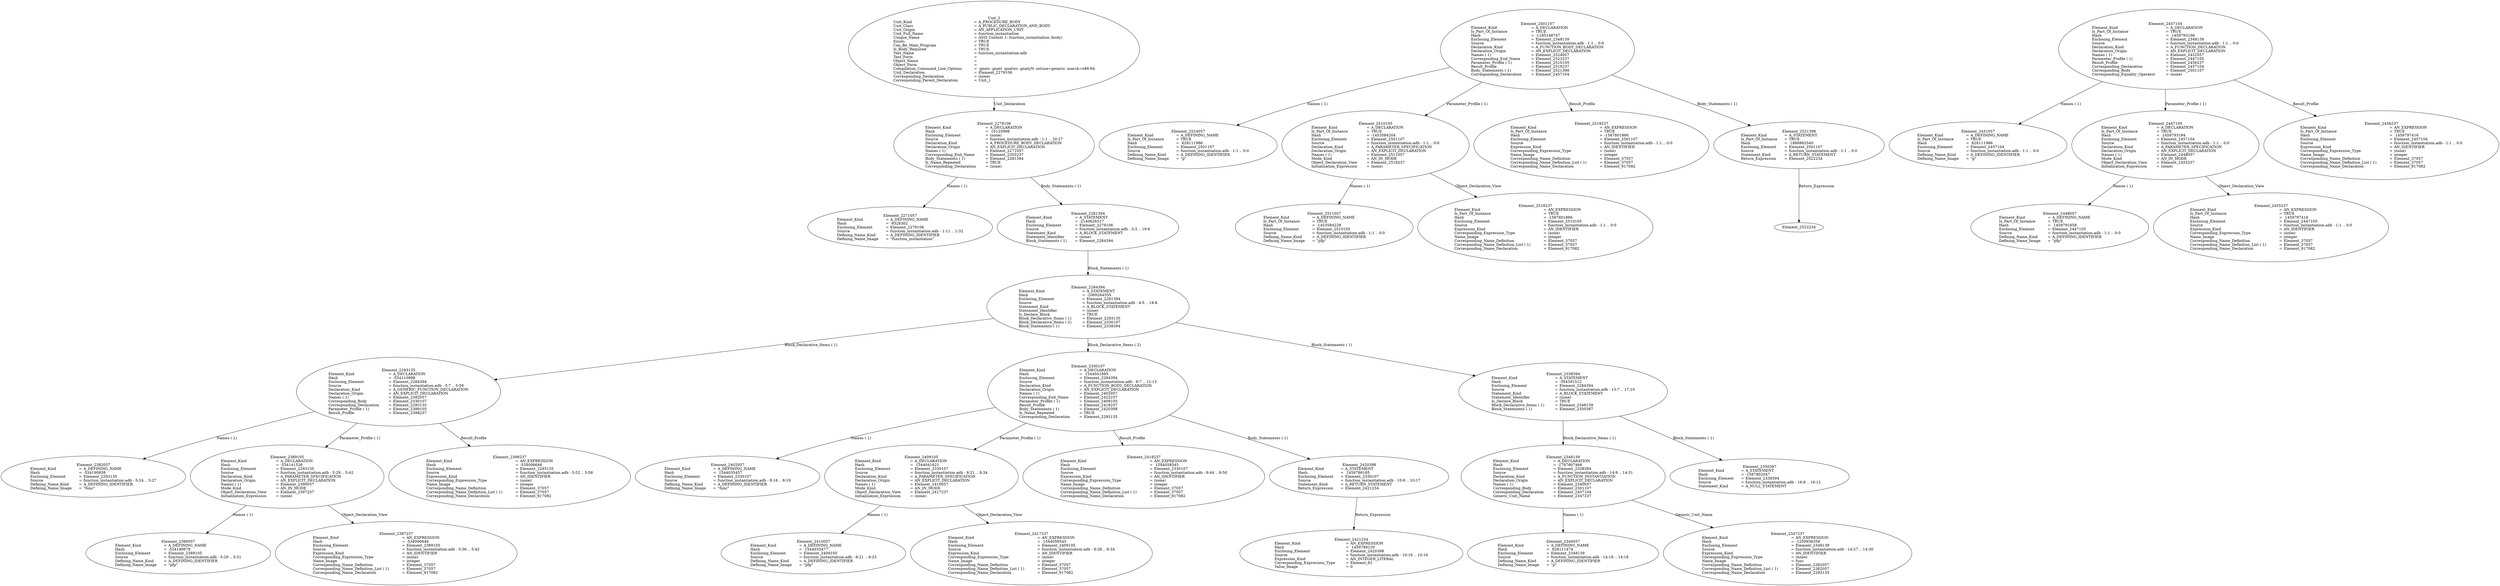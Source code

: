 digraph "function_instantiation.adt" {
  Unit_2 -> Element_2279106
      [ label=Unit_Declaration ];
  Unit_2
      [ label=<<TABLE BORDER="0" CELLBORDER="0" CELLSPACING="0" CELLPADDING="0"> 
          <TR><TD COLSPAN="3">Unit_2</TD></TR>
          <TR><TD ALIGN="LEFT">Unit_Kind   </TD><TD> = </TD><TD ALIGN="LEFT">A_PROCEDURE_BODY</TD></TR>
          <TR><TD ALIGN="LEFT">Unit_Class   </TD><TD> = </TD><TD ALIGN="LEFT">A_PUBLIC_DECLARATION_AND_BODY</TD></TR>
          <TR><TD ALIGN="LEFT">Unit_Origin   </TD><TD> = </TD><TD ALIGN="LEFT">AN_APPLICATION_UNIT</TD></TR>
          <TR><TD ALIGN="LEFT">Unit_Full_Name    </TD><TD> = </TD><TD ALIGN="LEFT">function_instantiation</TD></TR>
          <TR><TD ALIGN="LEFT">Unique_Name   </TD><TD> = </TD><TD ALIGN="LEFT">ASIS Context 1: function_instantiation (body)</TD></TR>
          <TR><TD ALIGN="LEFT">Exists  </TD><TD> = </TD><TD ALIGN="LEFT">TRUE</TD></TR>
          <TR><TD ALIGN="LEFT">Can_Be_Main_Program     </TD><TD> = </TD><TD ALIGN="LEFT">TRUE</TD></TR>
          <TR><TD ALIGN="LEFT">Is_Body_Required     </TD><TD> = </TD><TD ALIGN="LEFT">TRUE</TD></TR>
          <TR><TD ALIGN="LEFT">Text_Name   </TD><TD> = </TD><TD ALIGN="LEFT">function_instantiation.adb</TD></TR>
          <TR><TD ALIGN="LEFT">Text_Form   </TD><TD> = </TD><TD ALIGN="LEFT"></TD></TR>
          <TR><TD ALIGN="LEFT">Object_Name   </TD><TD> = </TD><TD ALIGN="LEFT"></TD></TR>
          <TR><TD ALIGN="LEFT">Object_Form   </TD><TD> = </TD><TD ALIGN="LEFT"></TD></TR>
          <TR><TD ALIGN="LEFT">Compilation_Command_Line_Options         </TD><TD> = </TD><TD ALIGN="LEFT">-gnatc -gnatt -gnatws -gnatyN -mtune=generic -march=x86-64</TD></TR>
          <TR><TD ALIGN="LEFT">Unit_Declaration     </TD><TD> = </TD><TD ALIGN="LEFT">Element_2279106</TD></TR>
          <TR><TD ALIGN="LEFT">Corresponding_Declaration       </TD><TD> = </TD><TD ALIGN="LEFT">(none)</TD></TR>
          <TR><TD ALIGN="LEFT">Corresponding_Parent_Declaration         </TD><TD> = </TD><TD ALIGN="LEFT">Unit_1</TD></TR>
          </TABLE>> ];
  Element_2279106 -> Element_2271057
      [ label="Names ( 1)" ];
  Element_2279106 -> Element_2281394
      [ label="Body_Statements ( 1)" ];
  Element_2279106
      [ label=<<TABLE BORDER="0" CELLBORDER="0" CELLSPACING="0" CELLPADDING="0"> 
          <TR><TD COLSPAN="3">Element_2279106</TD></TR>
          <TR><TD ALIGN="LEFT">Element_Kind    </TD><TD> = </TD><TD ALIGN="LEFT">A_DECLARATION</TD></TR>
          <TR><TD ALIGN="LEFT">Hash  </TD><TD> = </TD><TD ALIGN="LEFT"> 10125998</TD></TR>
          <TR><TD ALIGN="LEFT">Enclosing_Element     </TD><TD> = </TD><TD ALIGN="LEFT">(none)</TD></TR>
          <TR><TD ALIGN="LEFT">Source  </TD><TD> = </TD><TD ALIGN="LEFT">function_instantiation.adb - 1:1 .. 20:27</TD></TR>
          <TR><TD ALIGN="LEFT">Declaration_Kind     </TD><TD> = </TD><TD ALIGN="LEFT">A_PROCEDURE_BODY_DECLARATION</TD></TR>
          <TR><TD ALIGN="LEFT">Declaration_Origin     </TD><TD> = </TD><TD ALIGN="LEFT">AN_EXPLICIT_DECLARATION</TD></TR>
          <TR><TD ALIGN="LEFT">Names ( 1)   </TD><TD> = </TD><TD ALIGN="LEFT">Element_2271057</TD></TR>
          <TR><TD ALIGN="LEFT">Corresponding_End_Name      </TD><TD> = </TD><TD ALIGN="LEFT">Element_2355237</TD></TR>
          <TR><TD ALIGN="LEFT">Body_Statements ( 1)      </TD><TD> = </TD><TD ALIGN="LEFT">Element_2281394</TD></TR>
          <TR><TD ALIGN="LEFT">Is_Name_Repeated     </TD><TD> = </TD><TD ALIGN="LEFT">TRUE</TD></TR>
          <TR><TD ALIGN="LEFT">Corresponding_Declaration       </TD><TD> = </TD><TD ALIGN="LEFT">(none)</TD></TR>
          </TABLE>> ];
  Element_2271057
      [ label=<<TABLE BORDER="0" CELLBORDER="0" CELLSPACING="0" CELLPADDING="0"> 
          <TR><TD COLSPAN="3">Element_2271057</TD></TR>
          <TR><TD ALIGN="LEFT">Element_Kind    </TD><TD> = </TD><TD ALIGN="LEFT">A_DEFINING_NAME</TD></TR>
          <TR><TD ALIGN="LEFT">Hash  </TD><TD> = </TD><TD ALIGN="LEFT"> 9328302</TD></TR>
          <TR><TD ALIGN="LEFT">Enclosing_Element     </TD><TD> = </TD><TD ALIGN="LEFT">Element_2279106</TD></TR>
          <TR><TD ALIGN="LEFT">Source  </TD><TD> = </TD><TD ALIGN="LEFT">function_instantiation.adb - 1:11 .. 1:32</TD></TR>
          <TR><TD ALIGN="LEFT">Defining_Name_Kind     </TD><TD> = </TD><TD ALIGN="LEFT">A_DEFINING_IDENTIFIER</TD></TR>
          <TR><TD ALIGN="LEFT">Defining_Name_Image     </TD><TD> = </TD><TD ALIGN="LEFT">"function_instantiation"</TD></TR>
          </TABLE>> ];
  Element_2281394 -> Element_2284394
      [ label="Block_Statements ( 1)" ];
  Element_2281394
      [ label=<<TABLE BORDER="0" CELLBORDER="0" CELLSPACING="0" CELLPADDING="0"> 
          <TR><TD COLSPAN="3">Element_2281394</TD></TR>
          <TR><TD ALIGN="LEFT">Element_Kind    </TD><TD> = </TD><TD ALIGN="LEFT">A_STATEMENT</TD></TR>
          <TR><TD ALIGN="LEFT">Hash  </TD><TD> = </TD><TD ALIGN="LEFT">-2140626517</TD></TR>
          <TR><TD ALIGN="LEFT">Enclosing_Element     </TD><TD> = </TD><TD ALIGN="LEFT">Element_2279106</TD></TR>
          <TR><TD ALIGN="LEFT">Source  </TD><TD> = </TD><TD ALIGN="LEFT">function_instantiation.adb - 3:3 .. 19:6</TD></TR>
          <TR><TD ALIGN="LEFT">Statement_Kind    </TD><TD> = </TD><TD ALIGN="LEFT">A_BLOCK_STATEMENT</TD></TR>
          <TR><TD ALIGN="LEFT">Statement_Identifier      </TD><TD> = </TD><TD ALIGN="LEFT">(none)</TD></TR>
          <TR><TD ALIGN="LEFT">Block_Statements ( 1)      </TD><TD> = </TD><TD ALIGN="LEFT">Element_2284394</TD></TR>
          </TABLE>> ];
  Element_2284394 -> Element_2293135
      [ label="Block_Declarative_Items ( 1)" ];
  Element_2284394 -> Element_2330107
      [ label="Block_Declarative_Items ( 2)" ];
  Element_2284394 -> Element_2338394
      [ label="Block_Statements ( 1)" ];
  Element_2284394
      [ label=<<TABLE BORDER="0" CELLBORDER="0" CELLSPACING="0" CELLPADDING="0"> 
          <TR><TD COLSPAN="3">Element_2284394</TD></TR>
          <TR><TD ALIGN="LEFT">Element_Kind    </TD><TD> = </TD><TD ALIGN="LEFT">A_STATEMENT</TD></TR>
          <TR><TD ALIGN="LEFT">Hash  </TD><TD> = </TD><TD ALIGN="LEFT">-1069264555</TD></TR>
          <TR><TD ALIGN="LEFT">Enclosing_Element     </TD><TD> = </TD><TD ALIGN="LEFT">Element_2281394</TD></TR>
          <TR><TD ALIGN="LEFT">Source  </TD><TD> = </TD><TD ALIGN="LEFT">function_instantiation.adb - 4:5 .. 18:8</TD></TR>
          <TR><TD ALIGN="LEFT">Statement_Kind    </TD><TD> = </TD><TD ALIGN="LEFT">A_BLOCK_STATEMENT</TD></TR>
          <TR><TD ALIGN="LEFT">Statement_Identifier      </TD><TD> = </TD><TD ALIGN="LEFT">(none)</TD></TR>
          <TR><TD ALIGN="LEFT">Is_Declare_Block     </TD><TD> = </TD><TD ALIGN="LEFT">TRUE</TD></TR>
          <TR><TD ALIGN="LEFT">Block_Declarative_Items ( 1)        </TD><TD> = </TD><TD ALIGN="LEFT">Element_2293135</TD></TR>
          <TR><TD ALIGN="LEFT">Block_Declarative_Items ( 2)        </TD><TD> = </TD><TD ALIGN="LEFT">Element_2330107</TD></TR>
          <TR><TD ALIGN="LEFT">Block_Statements ( 1)      </TD><TD> = </TD><TD ALIGN="LEFT">Element_2338394</TD></TR>
          </TABLE>> ];
  Element_2293135 -> Element_2382057
      [ label="Names ( 1)" ];
  Element_2293135 -> Element_2389105
      [ label="Parameter_Profile ( 1)" ];
  Element_2293135 -> Element_2398237
      [ label=Result_Profile ];
  Element_2293135
      [ label=<<TABLE BORDER="0" CELLBORDER="0" CELLSPACING="0" CELLPADDING="0"> 
          <TR><TD COLSPAN="3">Element_2293135</TD></TR>
          <TR><TD ALIGN="LEFT">Element_Kind    </TD><TD> = </TD><TD ALIGN="LEFT">A_DECLARATION</TD></TR>
          <TR><TD ALIGN="LEFT">Hash  </TD><TD> = </TD><TD ALIGN="LEFT">-534110998</TD></TR>
          <TR><TD ALIGN="LEFT">Enclosing_Element     </TD><TD> = </TD><TD ALIGN="LEFT">Element_2284394</TD></TR>
          <TR><TD ALIGN="LEFT">Source  </TD><TD> = </TD><TD ALIGN="LEFT">function_instantiation.adb - 5:7 .. 5:59</TD></TR>
          <TR><TD ALIGN="LEFT">Declaration_Kind     </TD><TD> = </TD><TD ALIGN="LEFT">A_GENERIC_FUNCTION_DECLARATION</TD></TR>
          <TR><TD ALIGN="LEFT">Declaration_Origin     </TD><TD> = </TD><TD ALIGN="LEFT">AN_EXPLICIT_DECLARATION</TD></TR>
          <TR><TD ALIGN="LEFT">Names ( 1)   </TD><TD> = </TD><TD ALIGN="LEFT">Element_2382057</TD></TR>
          <TR><TD ALIGN="LEFT">Corresponding_Body     </TD><TD> = </TD><TD ALIGN="LEFT">Element_2330107</TD></TR>
          <TR><TD ALIGN="LEFT">Corresponding_Declaration       </TD><TD> = </TD><TD ALIGN="LEFT">Element_2293135</TD></TR>
          <TR><TD ALIGN="LEFT">Parameter_Profile ( 1)      </TD><TD> = </TD><TD ALIGN="LEFT">Element_2389105</TD></TR>
          <TR><TD ALIGN="LEFT">Result_Profile    </TD><TD> = </TD><TD ALIGN="LEFT">Element_2398237</TD></TR>
          </TABLE>> ];
  Element_2382057
      [ label=<<TABLE BORDER="0" CELLBORDER="0" CELLSPACING="0" CELLPADDING="0"> 
          <TR><TD COLSPAN="3">Element_2382057</TD></TR>
          <TR><TD ALIGN="LEFT">Element_Kind    </TD><TD> = </TD><TD ALIGN="LEFT">A_DEFINING_NAME</TD></TR>
          <TR><TD ALIGN="LEFT">Hash  </TD><TD> = </TD><TD ALIGN="LEFT">-534190838</TD></TR>
          <TR><TD ALIGN="LEFT">Enclosing_Element     </TD><TD> = </TD><TD ALIGN="LEFT">Element_2293135</TD></TR>
          <TR><TD ALIGN="LEFT">Source  </TD><TD> = </TD><TD ALIGN="LEFT">function_instantiation.adb - 5:24 .. 5:27</TD></TR>
          <TR><TD ALIGN="LEFT">Defining_Name_Kind     </TD><TD> = </TD><TD ALIGN="LEFT">A_DEFINING_IDENTIFIER</TD></TR>
          <TR><TD ALIGN="LEFT">Defining_Name_Image     </TD><TD> = </TD><TD ALIGN="LEFT">"func"</TD></TR>
          </TABLE>> ];
  Element_2389105 -> Element_2390057
      [ label="Names ( 1)" ];
  Element_2389105 -> Element_2397237
      [ label=Object_Declaration_View ];
  Element_2389105
      [ label=<<TABLE BORDER="0" CELLBORDER="0" CELLSPACING="0" CELLPADDING="0"> 
          <TR><TD COLSPAN="3">Element_2389105</TD></TR>
          <TR><TD ALIGN="LEFT">Element_Kind    </TD><TD> = </TD><TD ALIGN="LEFT">A_DECLARATION</TD></TR>
          <TR><TD ALIGN="LEFT">Hash  </TD><TD> = </TD><TD ALIGN="LEFT">-534141526</TD></TR>
          <TR><TD ALIGN="LEFT">Enclosing_Element     </TD><TD> = </TD><TD ALIGN="LEFT">Element_2293135</TD></TR>
          <TR><TD ALIGN="LEFT">Source  </TD><TD> = </TD><TD ALIGN="LEFT">function_instantiation.adb - 5:29 .. 5:42</TD></TR>
          <TR><TD ALIGN="LEFT">Declaration_Kind     </TD><TD> = </TD><TD ALIGN="LEFT">A_PARAMETER_SPECIFICATION</TD></TR>
          <TR><TD ALIGN="LEFT">Declaration_Origin     </TD><TD> = </TD><TD ALIGN="LEFT">AN_EXPLICIT_DECLARATION</TD></TR>
          <TR><TD ALIGN="LEFT">Names ( 1)   </TD><TD> = </TD><TD ALIGN="LEFT">Element_2390057</TD></TR>
          <TR><TD ALIGN="LEFT">Mode_Kind   </TD><TD> = </TD><TD ALIGN="LEFT">AN_IN_MODE</TD></TR>
          <TR><TD ALIGN="LEFT">Object_Declaration_View      </TD><TD> = </TD><TD ALIGN="LEFT">Element_2397237</TD></TR>
          <TR><TD ALIGN="LEFT">Initialization_Expression       </TD><TD> = </TD><TD ALIGN="LEFT">(none)</TD></TR>
          </TABLE>> ];
  Element_2390057
      [ label=<<TABLE BORDER="0" CELLBORDER="0" CELLSPACING="0" CELLPADDING="0"> 
          <TR><TD COLSPAN="3">Element_2390057</TD></TR>
          <TR><TD ALIGN="LEFT">Element_Kind    </TD><TD> = </TD><TD ALIGN="LEFT">A_DEFINING_NAME</TD></TR>
          <TR><TD ALIGN="LEFT">Hash  </TD><TD> = </TD><TD ALIGN="LEFT">-534190678</TD></TR>
          <TR><TD ALIGN="LEFT">Enclosing_Element     </TD><TD> = </TD><TD ALIGN="LEFT">Element_2389105</TD></TR>
          <TR><TD ALIGN="LEFT">Source  </TD><TD> = </TD><TD ALIGN="LEFT">function_instantiation.adb - 5:29 .. 5:31</TD></TR>
          <TR><TD ALIGN="LEFT">Defining_Name_Kind     </TD><TD> = </TD><TD ALIGN="LEFT">A_DEFINING_IDENTIFIER</TD></TR>
          <TR><TD ALIGN="LEFT">Defining_Name_Image     </TD><TD> = </TD><TD ALIGN="LEFT">"pfp"</TD></TR>
          </TABLE>> ];
  Element_2397237
      [ label=<<TABLE BORDER="0" CELLBORDER="0" CELLSPACING="0" CELLPADDING="0"> 
          <TR><TD COLSPAN="3">Element_2397237</TD></TR>
          <TR><TD ALIGN="LEFT">Element_Kind    </TD><TD> = </TD><TD ALIGN="LEFT">AN_EXPRESSION</TD></TR>
          <TR><TD ALIGN="LEFT">Hash  </TD><TD> = </TD><TD ALIGN="LEFT">-534006646</TD></TR>
          <TR><TD ALIGN="LEFT">Enclosing_Element     </TD><TD> = </TD><TD ALIGN="LEFT">Element_2389105</TD></TR>
          <TR><TD ALIGN="LEFT">Source  </TD><TD> = </TD><TD ALIGN="LEFT">function_instantiation.adb - 5:36 .. 5:42</TD></TR>
          <TR><TD ALIGN="LEFT">Expression_Kind    </TD><TD> = </TD><TD ALIGN="LEFT">AN_IDENTIFIER</TD></TR>
          <TR><TD ALIGN="LEFT">Corresponding_Expression_Type        </TD><TD> = </TD><TD ALIGN="LEFT">(none)</TD></TR>
          <TR><TD ALIGN="LEFT">Name_Image   </TD><TD> = </TD><TD ALIGN="LEFT">integer</TD></TR>
          <TR><TD ALIGN="LEFT">Corresponding_Name_Definition        </TD><TD> = </TD><TD ALIGN="LEFT">Element_37057</TD></TR>
          <TR><TD ALIGN="LEFT">Corresponding_Name_Definition_List ( 1)          </TD><TD> = </TD><TD ALIGN="LEFT">Element_37057</TD></TR>
          <TR><TD ALIGN="LEFT">Corresponding_Name_Declaration        </TD><TD> = </TD><TD ALIGN="LEFT">Element_917082</TD></TR>
          </TABLE>> ];
  Element_2398237
      [ label=<<TABLE BORDER="0" CELLBORDER="0" CELLSPACING="0" CELLPADDING="0"> 
          <TR><TD COLSPAN="3">Element_2398237</TD></TR>
          <TR><TD ALIGN="LEFT">Element_Kind    </TD><TD> = </TD><TD ALIGN="LEFT">AN_EXPRESSION</TD></TR>
          <TR><TD ALIGN="LEFT">Hash  </TD><TD> = </TD><TD ALIGN="LEFT">-534006646</TD></TR>
          <TR><TD ALIGN="LEFT">Enclosing_Element     </TD><TD> = </TD><TD ALIGN="LEFT">Element_2293135</TD></TR>
          <TR><TD ALIGN="LEFT">Source  </TD><TD> = </TD><TD ALIGN="LEFT">function_instantiation.adb - 5:52 .. 5:58</TD></TR>
          <TR><TD ALIGN="LEFT">Expression_Kind    </TD><TD> = </TD><TD ALIGN="LEFT">AN_IDENTIFIER</TD></TR>
          <TR><TD ALIGN="LEFT">Corresponding_Expression_Type        </TD><TD> = </TD><TD ALIGN="LEFT">(none)</TD></TR>
          <TR><TD ALIGN="LEFT">Name_Image   </TD><TD> = </TD><TD ALIGN="LEFT">integer</TD></TR>
          <TR><TD ALIGN="LEFT">Corresponding_Name_Definition        </TD><TD> = </TD><TD ALIGN="LEFT">Element_37057</TD></TR>
          <TR><TD ALIGN="LEFT">Corresponding_Name_Definition_List ( 1)          </TD><TD> = </TD><TD ALIGN="LEFT">Element_37057</TD></TR>
          <TR><TD ALIGN="LEFT">Corresponding_Name_Declaration        </TD><TD> = </TD><TD ALIGN="LEFT">Element_917082</TD></TR>
          </TABLE>> ];
  Element_2330107 -> Element_2402057
      [ label="Names ( 1)" ];
  Element_2330107 -> Element_2409105
      [ label="Parameter_Profile ( 1)" ];
  Element_2330107 -> Element_2418237
      [ label=Result_Profile ];
  Element_2330107 -> Element_2420398
      [ label="Body_Statements ( 1)" ];
  Element_2330107
      [ label=<<TABLE BORDER="0" CELLBORDER="0" CELLSPACING="0" CELLPADDING="0"> 
          <TR><TD COLSPAN="3">Element_2330107</TD></TR>
          <TR><TD ALIGN="LEFT">Element_Kind    </TD><TD> = </TD><TD ALIGN="LEFT">A_DECLARATION</TD></TR>
          <TR><TD ALIGN="LEFT">Hash  </TD><TD> = </TD><TD ALIGN="LEFT"> 1544041885</TD></TR>
          <TR><TD ALIGN="LEFT">Enclosing_Element     </TD><TD> = </TD><TD ALIGN="LEFT">Element_2284394</TD></TR>
          <TR><TD ALIGN="LEFT">Source  </TD><TD> = </TD><TD ALIGN="LEFT">function_instantiation.adb - 8:7 .. 11:15</TD></TR>
          <TR><TD ALIGN="LEFT">Declaration_Kind     </TD><TD> = </TD><TD ALIGN="LEFT">A_FUNCTION_BODY_DECLARATION</TD></TR>
          <TR><TD ALIGN="LEFT">Declaration_Origin     </TD><TD> = </TD><TD ALIGN="LEFT">AN_EXPLICIT_DECLARATION</TD></TR>
          <TR><TD ALIGN="LEFT">Names ( 1)   </TD><TD> = </TD><TD ALIGN="LEFT">Element_2402057</TD></TR>
          <TR><TD ALIGN="LEFT">Corresponding_End_Name      </TD><TD> = </TD><TD ALIGN="LEFT">Element_2422237</TD></TR>
          <TR><TD ALIGN="LEFT">Parameter_Profile ( 1)      </TD><TD> = </TD><TD ALIGN="LEFT">Element_2409105</TD></TR>
          <TR><TD ALIGN="LEFT">Result_Profile    </TD><TD> = </TD><TD ALIGN="LEFT">Element_2418237</TD></TR>
          <TR><TD ALIGN="LEFT">Body_Statements ( 1)      </TD><TD> = </TD><TD ALIGN="LEFT">Element_2420398</TD></TR>
          <TR><TD ALIGN="LEFT">Is_Name_Repeated     </TD><TD> = </TD><TD ALIGN="LEFT">TRUE</TD></TR>
          <TR><TD ALIGN="LEFT">Corresponding_Declaration       </TD><TD> = </TD><TD ALIGN="LEFT">Element_2293135</TD></TR>
          </TABLE>> ];
  Element_2402057
      [ label=<<TABLE BORDER="0" CELLBORDER="0" CELLSPACING="0" CELLPADDING="0"> 
          <TR><TD COLSPAN="3">Element_2402057</TD></TR>
          <TR><TD ALIGN="LEFT">Element_Kind    </TD><TD> = </TD><TD ALIGN="LEFT">A_DEFINING_NAME</TD></TR>
          <TR><TD ALIGN="LEFT">Hash  </TD><TD> = </TD><TD ALIGN="LEFT"> 1544035457</TD></TR>
          <TR><TD ALIGN="LEFT">Enclosing_Element     </TD><TD> = </TD><TD ALIGN="LEFT">Element_2330107</TD></TR>
          <TR><TD ALIGN="LEFT">Source  </TD><TD> = </TD><TD ALIGN="LEFT">function_instantiation.adb - 8:16 .. 8:19</TD></TR>
          <TR><TD ALIGN="LEFT">Defining_Name_Kind     </TD><TD> = </TD><TD ALIGN="LEFT">A_DEFINING_IDENTIFIER</TD></TR>
          <TR><TD ALIGN="LEFT">Defining_Name_Image     </TD><TD> = </TD><TD ALIGN="LEFT">"func"</TD></TR>
          </TABLE>> ];
  Element_2409105 -> Element_2410057
      [ label="Names ( 1)" ];
  Element_2409105 -> Element_2417237
      [ label=Object_Declaration_View ];
  Element_2409105
      [ label=<<TABLE BORDER="0" CELLBORDER="0" CELLSPACING="0" CELLPADDING="0"> 
          <TR><TD COLSPAN="3">Element_2409105</TD></TR>
          <TR><TD ALIGN="LEFT">Element_Kind    </TD><TD> = </TD><TD ALIGN="LEFT">A_DECLARATION</TD></TR>
          <TR><TD ALIGN="LEFT">Hash  </TD><TD> = </TD><TD ALIGN="LEFT"> 1544041621</TD></TR>
          <TR><TD ALIGN="LEFT">Enclosing_Element     </TD><TD> = </TD><TD ALIGN="LEFT">Element_2330107</TD></TR>
          <TR><TD ALIGN="LEFT">Source  </TD><TD> = </TD><TD ALIGN="LEFT">function_instantiation.adb - 8:21 .. 8:34</TD></TR>
          <TR><TD ALIGN="LEFT">Declaration_Kind     </TD><TD> = </TD><TD ALIGN="LEFT">A_PARAMETER_SPECIFICATION</TD></TR>
          <TR><TD ALIGN="LEFT">Declaration_Origin     </TD><TD> = </TD><TD ALIGN="LEFT">AN_EXPLICIT_DECLARATION</TD></TR>
          <TR><TD ALIGN="LEFT">Names ( 1)   </TD><TD> = </TD><TD ALIGN="LEFT">Element_2410057</TD></TR>
          <TR><TD ALIGN="LEFT">Mode_Kind   </TD><TD> = </TD><TD ALIGN="LEFT">AN_IN_MODE</TD></TR>
          <TR><TD ALIGN="LEFT">Object_Declaration_View      </TD><TD> = </TD><TD ALIGN="LEFT">Element_2417237</TD></TR>
          <TR><TD ALIGN="LEFT">Initialization_Expression       </TD><TD> = </TD><TD ALIGN="LEFT">(none)</TD></TR>
          </TABLE>> ];
  Element_2410057
      [ label=<<TABLE BORDER="0" CELLBORDER="0" CELLSPACING="0" CELLPADDING="0"> 
          <TR><TD COLSPAN="3">Element_2410057</TD></TR>
          <TR><TD ALIGN="LEFT">Element_Kind    </TD><TD> = </TD><TD ALIGN="LEFT">A_DEFINING_NAME</TD></TR>
          <TR><TD ALIGN="LEFT">Hash  </TD><TD> = </TD><TD ALIGN="LEFT"> 1544035477</TD></TR>
          <TR><TD ALIGN="LEFT">Enclosing_Element     </TD><TD> = </TD><TD ALIGN="LEFT">Element_2409105</TD></TR>
          <TR><TD ALIGN="LEFT">Source  </TD><TD> = </TD><TD ALIGN="LEFT">function_instantiation.adb - 8:21 .. 8:23</TD></TR>
          <TR><TD ALIGN="LEFT">Defining_Name_Kind     </TD><TD> = </TD><TD ALIGN="LEFT">A_DEFINING_IDENTIFIER</TD></TR>
          <TR><TD ALIGN="LEFT">Defining_Name_Image     </TD><TD> = </TD><TD ALIGN="LEFT">"pfp"</TD></TR>
          </TABLE>> ];
  Element_2417237
      [ label=<<TABLE BORDER="0" CELLBORDER="0" CELLSPACING="0" CELLPADDING="0"> 
          <TR><TD COLSPAN="3">Element_2417237</TD></TR>
          <TR><TD ALIGN="LEFT">Element_Kind    </TD><TD> = </TD><TD ALIGN="LEFT">AN_EXPRESSION</TD></TR>
          <TR><TD ALIGN="LEFT">Hash  </TD><TD> = </TD><TD ALIGN="LEFT"> 1544058545</TD></TR>
          <TR><TD ALIGN="LEFT">Enclosing_Element     </TD><TD> = </TD><TD ALIGN="LEFT">Element_2409105</TD></TR>
          <TR><TD ALIGN="LEFT">Source  </TD><TD> = </TD><TD ALIGN="LEFT">function_instantiation.adb - 8:28 .. 8:34</TD></TR>
          <TR><TD ALIGN="LEFT">Expression_Kind    </TD><TD> = </TD><TD ALIGN="LEFT">AN_IDENTIFIER</TD></TR>
          <TR><TD ALIGN="LEFT">Corresponding_Expression_Type        </TD><TD> = </TD><TD ALIGN="LEFT">(none)</TD></TR>
          <TR><TD ALIGN="LEFT">Name_Image   </TD><TD> = </TD><TD ALIGN="LEFT">integer</TD></TR>
          <TR><TD ALIGN="LEFT">Corresponding_Name_Definition        </TD><TD> = </TD><TD ALIGN="LEFT">Element_37057</TD></TR>
          <TR><TD ALIGN="LEFT">Corresponding_Name_Definition_List ( 1)          </TD><TD> = </TD><TD ALIGN="LEFT">Element_37057</TD></TR>
          <TR><TD ALIGN="LEFT">Corresponding_Name_Declaration        </TD><TD> = </TD><TD ALIGN="LEFT">Element_917082</TD></TR>
          </TABLE>> ];
  Element_2418237
      [ label=<<TABLE BORDER="0" CELLBORDER="0" CELLSPACING="0" CELLPADDING="0"> 
          <TR><TD COLSPAN="3">Element_2418237</TD></TR>
          <TR><TD ALIGN="LEFT">Element_Kind    </TD><TD> = </TD><TD ALIGN="LEFT">AN_EXPRESSION</TD></TR>
          <TR><TD ALIGN="LEFT">Hash  </TD><TD> = </TD><TD ALIGN="LEFT"> 1544058545</TD></TR>
          <TR><TD ALIGN="LEFT">Enclosing_Element     </TD><TD> = </TD><TD ALIGN="LEFT">Element_2330107</TD></TR>
          <TR><TD ALIGN="LEFT">Source  </TD><TD> = </TD><TD ALIGN="LEFT">function_instantiation.adb - 8:44 .. 8:50</TD></TR>
          <TR><TD ALIGN="LEFT">Expression_Kind    </TD><TD> = </TD><TD ALIGN="LEFT">AN_IDENTIFIER</TD></TR>
          <TR><TD ALIGN="LEFT">Corresponding_Expression_Type        </TD><TD> = </TD><TD ALIGN="LEFT">(none)</TD></TR>
          <TR><TD ALIGN="LEFT">Name_Image   </TD><TD> = </TD><TD ALIGN="LEFT">integer</TD></TR>
          <TR><TD ALIGN="LEFT">Corresponding_Name_Definition        </TD><TD> = </TD><TD ALIGN="LEFT">Element_37057</TD></TR>
          <TR><TD ALIGN="LEFT">Corresponding_Name_Definition_List ( 1)          </TD><TD> = </TD><TD ALIGN="LEFT">Element_37057</TD></TR>
          <TR><TD ALIGN="LEFT">Corresponding_Name_Declaration        </TD><TD> = </TD><TD ALIGN="LEFT">Element_917082</TD></TR>
          </TABLE>> ];
  Element_2420398 -> Element_2421234
      [ label=Return_Expression ];
  Element_2420398
      [ label=<<TABLE BORDER="0" CELLBORDER="0" CELLSPACING="0" CELLPADDING="0"> 
          <TR><TD COLSPAN="3">Element_2420398</TD></TR>
          <TR><TD ALIGN="LEFT">Element_Kind    </TD><TD> = </TD><TD ALIGN="LEFT">A_STATEMENT</TD></TR>
          <TR><TD ALIGN="LEFT">Hash  </TD><TD> = </TD><TD ALIGN="LEFT"> 1459786185</TD></TR>
          <TR><TD ALIGN="LEFT">Enclosing_Element     </TD><TD> = </TD><TD ALIGN="LEFT">Element_2330107</TD></TR>
          <TR><TD ALIGN="LEFT">Source  </TD><TD> = </TD><TD ALIGN="LEFT">function_instantiation.adb - 10:9 .. 10:17</TD></TR>
          <TR><TD ALIGN="LEFT">Statement_Kind    </TD><TD> = </TD><TD ALIGN="LEFT">A_RETURN_STATEMENT</TD></TR>
          <TR><TD ALIGN="LEFT">Return_Expression     </TD><TD> = </TD><TD ALIGN="LEFT">Element_2421234</TD></TR>
          </TABLE>> ];
  Element_2421234
      [ label=<<TABLE BORDER="0" CELLBORDER="0" CELLSPACING="0" CELLPADDING="0"> 
          <TR><TD COLSPAN="3">Element_2421234</TD></TR>
          <TR><TD ALIGN="LEFT">Element_Kind    </TD><TD> = </TD><TD ALIGN="LEFT">AN_EXPRESSION</TD></TR>
          <TR><TD ALIGN="LEFT">Hash  </TD><TD> = </TD><TD ALIGN="LEFT"> 1459789120</TD></TR>
          <TR><TD ALIGN="LEFT">Enclosing_Element     </TD><TD> = </TD><TD ALIGN="LEFT">Element_2420398</TD></TR>
          <TR><TD ALIGN="LEFT">Source  </TD><TD> = </TD><TD ALIGN="LEFT">function_instantiation.adb - 10:16 .. 10:16</TD></TR>
          <TR><TD ALIGN="LEFT">Expression_Kind    </TD><TD> = </TD><TD ALIGN="LEFT">AN_INTEGER_LITERAL</TD></TR>
          <TR><TD ALIGN="LEFT">Corresponding_Expression_Type        </TD><TD> = </TD><TD ALIGN="LEFT">Element_82</TD></TR>
          <TR><TD ALIGN="LEFT">Value_Image   </TD><TD> = </TD><TD ALIGN="LEFT">0</TD></TR>
          </TABLE>> ];
  Element_2338394 -> Element_2348139
      [ label="Block_Declarative_Items ( 1)" ];
  Element_2338394 -> Element_2350387
      [ label="Block_Statements ( 1)" ];
  Element_2338394
      [ label=<<TABLE BORDER="0" CELLBORDER="0" CELLSPACING="0" CELLPADDING="0"> 
          <TR><TD COLSPAN="3">Element_2338394</TD></TR>
          <TR><TD ALIGN="LEFT">Element_Kind    </TD><TD> = </TD><TD ALIGN="LEFT">A_STATEMENT</TD></TR>
          <TR><TD ALIGN="LEFT">Hash  </TD><TD> = </TD><TD ALIGN="LEFT">-354391512</TD></TR>
          <TR><TD ALIGN="LEFT">Enclosing_Element     </TD><TD> = </TD><TD ALIGN="LEFT">Element_2284394</TD></TR>
          <TR><TD ALIGN="LEFT">Source  </TD><TD> = </TD><TD ALIGN="LEFT">function_instantiation.adb - 13:7 .. 17:10</TD></TR>
          <TR><TD ALIGN="LEFT">Statement_Kind    </TD><TD> = </TD><TD ALIGN="LEFT">A_BLOCK_STATEMENT</TD></TR>
          <TR><TD ALIGN="LEFT">Statement_Identifier      </TD><TD> = </TD><TD ALIGN="LEFT">(none)</TD></TR>
          <TR><TD ALIGN="LEFT">Is_Declare_Block     </TD><TD> = </TD><TD ALIGN="LEFT">TRUE</TD></TR>
          <TR><TD ALIGN="LEFT">Block_Declarative_Items ( 1)        </TD><TD> = </TD><TD ALIGN="LEFT">Element_2348139</TD></TR>
          <TR><TD ALIGN="LEFT">Block_Statements ( 1)      </TD><TD> = </TD><TD ALIGN="LEFT">Element_2350387</TD></TR>
          </TABLE>> ];
  Element_2348139 -> Element_2340057
      [ label="Names ( 1)" ];
  Element_2501107 -> Element_2524057
      [ label="Names ( 1)" ];
  Element_2501107 -> Element_2510105
      [ label="Parameter_Profile ( 1)" ];
  Element_2501107 -> Element_2519237
      [ label=Result_Profile ];
  Element_2501107 -> Element_2521398
      [ label="Body_Statements ( 1)" ];
  Element_2501107
      [ label=<<TABLE BORDER="0" CELLBORDER="0" CELLSPACING="0" CELLPADDING="0"> 
          <TR><TD COLSPAN="3">Element_2501107</TD></TR>
          <TR><TD ALIGN="LEFT">Element_Kind    </TD><TD> = </TD><TD ALIGN="LEFT">A_DECLARATION</TD></TR>
          <TR><TD ALIGN="LEFT">Is_Part_Of_Instance     </TD><TD> = </TD><TD ALIGN="LEFT">TRUE</TD></TR>
          <TR><TD ALIGN="LEFT">Hash  </TD><TD> = </TD><TD ALIGN="LEFT">-1185148747</TD></TR>
          <TR><TD ALIGN="LEFT">Enclosing_Element     </TD><TD> = </TD><TD ALIGN="LEFT">Element_2348139</TD></TR>
          <TR><TD ALIGN="LEFT">Source  </TD><TD> = </TD><TD ALIGN="LEFT">function_instantiation.adb - 1:1 .. 0:0</TD></TR>
          <TR><TD ALIGN="LEFT">Declaration_Kind     </TD><TD> = </TD><TD ALIGN="LEFT">A_FUNCTION_BODY_DECLARATION</TD></TR>
          <TR><TD ALIGN="LEFT">Declaration_Origin     </TD><TD> = </TD><TD ALIGN="LEFT">AN_EXPLICIT_DECLARATION</TD></TR>
          <TR><TD ALIGN="LEFT">Names ( 1)   </TD><TD> = </TD><TD ALIGN="LEFT">Element_2524057</TD></TR>
          <TR><TD ALIGN="LEFT">Corresponding_End_Name      </TD><TD> = </TD><TD ALIGN="LEFT">Element_2523237</TD></TR>
          <TR><TD ALIGN="LEFT">Parameter_Profile ( 1)      </TD><TD> = </TD><TD ALIGN="LEFT">Element_2510105</TD></TR>
          <TR><TD ALIGN="LEFT">Result_Profile    </TD><TD> = </TD><TD ALIGN="LEFT">Element_2519237</TD></TR>
          <TR><TD ALIGN="LEFT">Body_Statements ( 1)      </TD><TD> = </TD><TD ALIGN="LEFT">Element_2521398</TD></TR>
          <TR><TD ALIGN="LEFT">Corresponding_Declaration       </TD><TD> = </TD><TD ALIGN="LEFT">Element_2457104</TD></TR>
          </TABLE>> ];
  Element_2524057
      [ label=<<TABLE BORDER="0" CELLBORDER="0" CELLSPACING="0" CELLPADDING="0"> 
          <TR><TD COLSPAN="3">Element_2524057</TD></TR>
          <TR><TD ALIGN="LEFT">Element_Kind    </TD><TD> = </TD><TD ALIGN="LEFT">A_DEFINING_NAME</TD></TR>
          <TR><TD ALIGN="LEFT">Is_Part_Of_Instance     </TD><TD> = </TD><TD ALIGN="LEFT">TRUE</TD></TR>
          <TR><TD ALIGN="LEFT">Hash  </TD><TD> = </TD><TD ALIGN="LEFT"> 628111986</TD></TR>
          <TR><TD ALIGN="LEFT">Enclosing_Element     </TD><TD> = </TD><TD ALIGN="LEFT">Element_2501107</TD></TR>
          <TR><TD ALIGN="LEFT">Source  </TD><TD> = </TD><TD ALIGN="LEFT">function_instantiation.adb - 1:1 .. 0:0</TD></TR>
          <TR><TD ALIGN="LEFT">Defining_Name_Kind     </TD><TD> = </TD><TD ALIGN="LEFT">A_DEFINING_IDENTIFIER</TD></TR>
          <TR><TD ALIGN="LEFT">Defining_Name_Image     </TD><TD> = </TD><TD ALIGN="LEFT">"p"</TD></TR>
          </TABLE>> ];
  Element_2510105 -> Element_2511057
      [ label="Names ( 1)" ];
  Element_2510105 -> Element_2518237
      [ label=Object_Declaration_View ];
  Element_2510105
      [ label=<<TABLE BORDER="0" CELLBORDER="0" CELLSPACING="0" CELLPADDING="0"> 
          <TR><TD COLSPAN="3">Element_2510105</TD></TR>
          <TR><TD ALIGN="LEFT">Element_Kind    </TD><TD> = </TD><TD ALIGN="LEFT">A_DECLARATION</TD></TR>
          <TR><TD ALIGN="LEFT">Is_Part_Of_Instance     </TD><TD> = </TD><TD ALIGN="LEFT">TRUE</TD></TR>
          <TR><TD ALIGN="LEFT">Hash  </TD><TD> = </TD><TD ALIGN="LEFT">-1453584204</TD></TR>
          <TR><TD ALIGN="LEFT">Enclosing_Element     </TD><TD> = </TD><TD ALIGN="LEFT">Element_2501107</TD></TR>
          <TR><TD ALIGN="LEFT">Source  </TD><TD> = </TD><TD ALIGN="LEFT">function_instantiation.adb - 1:1 .. 0:0</TD></TR>
          <TR><TD ALIGN="LEFT">Declaration_Kind     </TD><TD> = </TD><TD ALIGN="LEFT">A_PARAMETER_SPECIFICATION</TD></TR>
          <TR><TD ALIGN="LEFT">Declaration_Origin     </TD><TD> = </TD><TD ALIGN="LEFT">AN_EXPLICIT_DECLARATION</TD></TR>
          <TR><TD ALIGN="LEFT">Names ( 1)   </TD><TD> = </TD><TD ALIGN="LEFT">Element_2511057</TD></TR>
          <TR><TD ALIGN="LEFT">Mode_Kind   </TD><TD> = </TD><TD ALIGN="LEFT">AN_IN_MODE</TD></TR>
          <TR><TD ALIGN="LEFT">Object_Declaration_View      </TD><TD> = </TD><TD ALIGN="LEFT">Element_2518237</TD></TR>
          <TR><TD ALIGN="LEFT">Initialization_Expression       </TD><TD> = </TD><TD ALIGN="LEFT">(none)</TD></TR>
          </TABLE>> ];
  Element_2511057
      [ label=<<TABLE BORDER="0" CELLBORDER="0" CELLSPACING="0" CELLPADDING="0"> 
          <TR><TD COLSPAN="3">Element_2511057</TD></TR>
          <TR><TD ALIGN="LEFT">Element_Kind    </TD><TD> = </TD><TD ALIGN="LEFT">A_DEFINING_NAME</TD></TR>
          <TR><TD ALIGN="LEFT">Is_Part_Of_Instance     </TD><TD> = </TD><TD ALIGN="LEFT">TRUE</TD></TR>
          <TR><TD ALIGN="LEFT">Hash  </TD><TD> = </TD><TD ALIGN="LEFT">-1453584228</TD></TR>
          <TR><TD ALIGN="LEFT">Enclosing_Element     </TD><TD> = </TD><TD ALIGN="LEFT">Element_2510105</TD></TR>
          <TR><TD ALIGN="LEFT">Source  </TD><TD> = </TD><TD ALIGN="LEFT">function_instantiation.adb - 1:1 .. 0:0</TD></TR>
          <TR><TD ALIGN="LEFT">Defining_Name_Kind     </TD><TD> = </TD><TD ALIGN="LEFT">A_DEFINING_IDENTIFIER</TD></TR>
          <TR><TD ALIGN="LEFT">Defining_Name_Image     </TD><TD> = </TD><TD ALIGN="LEFT">"pfp"</TD></TR>
          </TABLE>> ];
  Element_2518237
      [ label=<<TABLE BORDER="0" CELLBORDER="0" CELLSPACING="0" CELLPADDING="0"> 
          <TR><TD COLSPAN="3">Element_2518237</TD></TR>
          <TR><TD ALIGN="LEFT">Element_Kind    </TD><TD> = </TD><TD ALIGN="LEFT">AN_EXPRESSION</TD></TR>
          <TR><TD ALIGN="LEFT">Is_Part_Of_Instance     </TD><TD> = </TD><TD ALIGN="LEFT">TRUE</TD></TR>
          <TR><TD ALIGN="LEFT">Hash  </TD><TD> = </TD><TD ALIGN="LEFT">-1587801866</TD></TR>
          <TR><TD ALIGN="LEFT">Enclosing_Element     </TD><TD> = </TD><TD ALIGN="LEFT">Element_2510105</TD></TR>
          <TR><TD ALIGN="LEFT">Source  </TD><TD> = </TD><TD ALIGN="LEFT">function_instantiation.adb - 1:1 .. 0:0</TD></TR>
          <TR><TD ALIGN="LEFT">Expression_Kind    </TD><TD> = </TD><TD ALIGN="LEFT">AN_IDENTIFIER</TD></TR>
          <TR><TD ALIGN="LEFT">Corresponding_Expression_Type        </TD><TD> = </TD><TD ALIGN="LEFT">(none)</TD></TR>
          <TR><TD ALIGN="LEFT">Name_Image   </TD><TD> = </TD><TD ALIGN="LEFT">integer</TD></TR>
          <TR><TD ALIGN="LEFT">Corresponding_Name_Definition        </TD><TD> = </TD><TD ALIGN="LEFT">Element_37057</TD></TR>
          <TR><TD ALIGN="LEFT">Corresponding_Name_Definition_List ( 1)          </TD><TD> = </TD><TD ALIGN="LEFT">Element_37057</TD></TR>
          <TR><TD ALIGN="LEFT">Corresponding_Name_Declaration        </TD><TD> = </TD><TD ALIGN="LEFT">Element_917082</TD></TR>
          </TABLE>> ];
  Element_2519237
      [ label=<<TABLE BORDER="0" CELLBORDER="0" CELLSPACING="0" CELLPADDING="0"> 
          <TR><TD COLSPAN="3">Element_2519237</TD></TR>
          <TR><TD ALIGN="LEFT">Element_Kind    </TD><TD> = </TD><TD ALIGN="LEFT">AN_EXPRESSION</TD></TR>
          <TR><TD ALIGN="LEFT">Is_Part_Of_Instance     </TD><TD> = </TD><TD ALIGN="LEFT">TRUE</TD></TR>
          <TR><TD ALIGN="LEFT">Hash  </TD><TD> = </TD><TD ALIGN="LEFT">-1587801866</TD></TR>
          <TR><TD ALIGN="LEFT">Enclosing_Element     </TD><TD> = </TD><TD ALIGN="LEFT">Element_2501107</TD></TR>
          <TR><TD ALIGN="LEFT">Source  </TD><TD> = </TD><TD ALIGN="LEFT">function_instantiation.adb - 1:1 .. 0:0</TD></TR>
          <TR><TD ALIGN="LEFT">Expression_Kind    </TD><TD> = </TD><TD ALIGN="LEFT">AN_IDENTIFIER</TD></TR>
          <TR><TD ALIGN="LEFT">Corresponding_Expression_Type        </TD><TD> = </TD><TD ALIGN="LEFT">(none)</TD></TR>
          <TR><TD ALIGN="LEFT">Name_Image   </TD><TD> = </TD><TD ALIGN="LEFT">integer</TD></TR>
          <TR><TD ALIGN="LEFT">Corresponding_Name_Definition        </TD><TD> = </TD><TD ALIGN="LEFT">Element_37057</TD></TR>
          <TR><TD ALIGN="LEFT">Corresponding_Name_Definition_List ( 1)          </TD><TD> = </TD><TD ALIGN="LEFT">Element_37057</TD></TR>
          <TR><TD ALIGN="LEFT">Corresponding_Name_Declaration        </TD><TD> = </TD><TD ALIGN="LEFT">Element_917082</TD></TR>
          </TABLE>> ];
  Element_2521398 -> Element_2522234
      [ label=Return_Expression ];
  Element_2521398
      [ label=<<TABLE BORDER="0" CELLBORDER="0" CELLSPACING="0" CELLPADDING="0"> 
          <TR><TD COLSPAN="3">Element_2521398</TD></TR>
          <TR><TD ALIGN="LEFT">Element_Kind    </TD><TD> = </TD><TD ALIGN="LEFT">A_STATEMENT</TD></TR>
          <TR><TD ALIGN="LEFT">Is_Part_Of_Instance     </TD><TD> = </TD><TD ALIGN="LEFT">TRUE</TD></TR>
          <TR><TD ALIGN="LEFT">Hash  </TD><TD> = </TD><TD ALIGN="LEFT"> 1888862540</TD></TR>
          <TR><TD ALIGN="LEFT">Enclosing_Element     </TD><TD> = </TD><TD ALIGN="LEFT">Element_2501107</TD></TR>
          <TR><TD ALIGN="LEFT">Source  </TD><TD> = </TD><TD ALIGN="LEFT">function_instantiation.adb - 1:1 .. 0:0</TD></TR>
          <TR><TD ALIGN="LEFT">Statement_Kind    </TD><TD> = </TD><TD ALIGN="LEFT">A_RETURN_STATEMENT</TD></TR>
          <TR><TD ALIGN="LEFT">Return_Expression     </TD><TD> = </TD><TD ALIGN="LEFT">Element_2522234</TD></TR>
          </TABLE>> ];
  Element_2457104 -> Element_2431057
      [ label="Names ( 1)" ];
  Element_2457104 -> Element_2447105
      [ label="Parameter_Profile ( 1)" ];
  Element_2457104 -> Element_2456237
      [ label=Result_Profile ];
  Element_2457104
      [ label=<<TABLE BORDER="0" CELLBORDER="0" CELLSPACING="0" CELLPADDING="0"> 
          <TR><TD COLSPAN="3">Element_2457104</TD></TR>
          <TR><TD ALIGN="LEFT">Element_Kind    </TD><TD> = </TD><TD ALIGN="LEFT">A_DECLARATION</TD></TR>
          <TR><TD ALIGN="LEFT">Is_Part_Of_Instance     </TD><TD> = </TD><TD ALIGN="LEFT">TRUE</TD></TR>
          <TR><TD ALIGN="LEFT">Hash  </TD><TD> = </TD><TD ALIGN="LEFT"> 1459793166</TD></TR>
          <TR><TD ALIGN="LEFT">Enclosing_Element     </TD><TD> = </TD><TD ALIGN="LEFT">Element_2348139</TD></TR>
          <TR><TD ALIGN="LEFT">Source  </TD><TD> = </TD><TD ALIGN="LEFT">function_instantiation.adb - 1:1 .. 0:0</TD></TR>
          <TR><TD ALIGN="LEFT">Declaration_Kind     </TD><TD> = </TD><TD ALIGN="LEFT">A_FUNCTION_DECLARATION</TD></TR>
          <TR><TD ALIGN="LEFT">Declaration_Origin     </TD><TD> = </TD><TD ALIGN="LEFT">AN_EXPLICIT_DECLARATION</TD></TR>
          <TR><TD ALIGN="LEFT">Names ( 1)   </TD><TD> = </TD><TD ALIGN="LEFT">Element_2431057</TD></TR>
          <TR><TD ALIGN="LEFT">Parameter_Profile ( 1)      </TD><TD> = </TD><TD ALIGN="LEFT">Element_2447105</TD></TR>
          <TR><TD ALIGN="LEFT">Result_Profile    </TD><TD> = </TD><TD ALIGN="LEFT">Element_2456237</TD></TR>
          <TR><TD ALIGN="LEFT">Corresponding_Declaration       </TD><TD> = </TD><TD ALIGN="LEFT">Element_2457104</TD></TR>
          <TR><TD ALIGN="LEFT">Corresponding_Body     </TD><TD> = </TD><TD ALIGN="LEFT">Element_2501107</TD></TR>
          <TR><TD ALIGN="LEFT">Corresponding_Equality_Operator        </TD><TD> = </TD><TD ALIGN="LEFT">(none)</TD></TR>
          </TABLE>> ];
  Element_2431057
      [ label=<<TABLE BORDER="0" CELLBORDER="0" CELLSPACING="0" CELLPADDING="0"> 
          <TR><TD COLSPAN="3">Element_2431057</TD></TR>
          <TR><TD ALIGN="LEFT">Element_Kind    </TD><TD> = </TD><TD ALIGN="LEFT">A_DEFINING_NAME</TD></TR>
          <TR><TD ALIGN="LEFT">Is_Part_Of_Instance     </TD><TD> = </TD><TD ALIGN="LEFT">TRUE</TD></TR>
          <TR><TD ALIGN="LEFT">Hash  </TD><TD> = </TD><TD ALIGN="LEFT"> 628111986</TD></TR>
          <TR><TD ALIGN="LEFT">Enclosing_Element     </TD><TD> = </TD><TD ALIGN="LEFT">Element_2457104</TD></TR>
          <TR><TD ALIGN="LEFT">Source  </TD><TD> = </TD><TD ALIGN="LEFT">function_instantiation.adb - 1:1 .. 0:0</TD></TR>
          <TR><TD ALIGN="LEFT">Defining_Name_Kind     </TD><TD> = </TD><TD ALIGN="LEFT">A_DEFINING_IDENTIFIER</TD></TR>
          <TR><TD ALIGN="LEFT">Defining_Name_Image     </TD><TD> = </TD><TD ALIGN="LEFT">"p"</TD></TR>
          </TABLE>> ];
  Element_2447105 -> Element_2448057
      [ label="Names ( 1)" ];
  Element_2447105 -> Element_2455237
      [ label=Object_Declaration_View ];
  Element_2447105
      [ label=<<TABLE BORDER="0" CELLBORDER="0" CELLSPACING="0" CELLPADDING="0"> 
          <TR><TD COLSPAN="3">Element_2447105</TD></TR>
          <TR><TD ALIGN="LEFT">Element_Kind    </TD><TD> = </TD><TD ALIGN="LEFT">A_DECLARATION</TD></TR>
          <TR><TD ALIGN="LEFT">Is_Part_Of_Instance     </TD><TD> = </TD><TD ALIGN="LEFT">TRUE</TD></TR>
          <TR><TD ALIGN="LEFT">Hash  </TD><TD> = </TD><TD ALIGN="LEFT"> 1459793194</TD></TR>
          <TR><TD ALIGN="LEFT">Enclosing_Element     </TD><TD> = </TD><TD ALIGN="LEFT">Element_2457104</TD></TR>
          <TR><TD ALIGN="LEFT">Source  </TD><TD> = </TD><TD ALIGN="LEFT">function_instantiation.adb - 1:1 .. 0:0</TD></TR>
          <TR><TD ALIGN="LEFT">Declaration_Kind     </TD><TD> = </TD><TD ALIGN="LEFT">A_PARAMETER_SPECIFICATION</TD></TR>
          <TR><TD ALIGN="LEFT">Declaration_Origin     </TD><TD> = </TD><TD ALIGN="LEFT">AN_EXPLICIT_DECLARATION</TD></TR>
          <TR><TD ALIGN="LEFT">Names ( 1)   </TD><TD> = </TD><TD ALIGN="LEFT">Element_2448057</TD></TR>
          <TR><TD ALIGN="LEFT">Mode_Kind   </TD><TD> = </TD><TD ALIGN="LEFT">AN_IN_MODE</TD></TR>
          <TR><TD ALIGN="LEFT">Object_Declaration_View      </TD><TD> = </TD><TD ALIGN="LEFT">Element_2455237</TD></TR>
          <TR><TD ALIGN="LEFT">Initialization_Expression       </TD><TD> = </TD><TD ALIGN="LEFT">(none)</TD></TR>
          </TABLE>> ];
  Element_2448057
      [ label=<<TABLE BORDER="0" CELLBORDER="0" CELLSPACING="0" CELLPADDING="0"> 
          <TR><TD COLSPAN="3">Element_2448057</TD></TR>
          <TR><TD ALIGN="LEFT">Element_Kind    </TD><TD> = </TD><TD ALIGN="LEFT">A_DEFINING_NAME</TD></TR>
          <TR><TD ALIGN="LEFT">Is_Part_Of_Instance     </TD><TD> = </TD><TD ALIGN="LEFT">TRUE</TD></TR>
          <TR><TD ALIGN="LEFT">Hash  </TD><TD> = </TD><TD ALIGN="LEFT"> 1459791658</TD></TR>
          <TR><TD ALIGN="LEFT">Enclosing_Element     </TD><TD> = </TD><TD ALIGN="LEFT">Element_2447105</TD></TR>
          <TR><TD ALIGN="LEFT">Source  </TD><TD> = </TD><TD ALIGN="LEFT">function_instantiation.adb - 1:1 .. 0:0</TD></TR>
          <TR><TD ALIGN="LEFT">Defining_Name_Kind     </TD><TD> = </TD><TD ALIGN="LEFT">A_DEFINING_IDENTIFIER</TD></TR>
          <TR><TD ALIGN="LEFT">Defining_Name_Image     </TD><TD> = </TD><TD ALIGN="LEFT">"pfp"</TD></TR>
          </TABLE>> ];
  Element_2455237
      [ label=<<TABLE BORDER="0" CELLBORDER="0" CELLSPACING="0" CELLPADDING="0"> 
          <TR><TD COLSPAN="3">Element_2455237</TD></TR>
          <TR><TD ALIGN="LEFT">Element_Kind    </TD><TD> = </TD><TD ALIGN="LEFT">AN_EXPRESSION</TD></TR>
          <TR><TD ALIGN="LEFT">Is_Part_Of_Instance     </TD><TD> = </TD><TD ALIGN="LEFT">TRUE</TD></TR>
          <TR><TD ALIGN="LEFT">Hash  </TD><TD> = </TD><TD ALIGN="LEFT"> 1459797416</TD></TR>
          <TR><TD ALIGN="LEFT">Enclosing_Element     </TD><TD> = </TD><TD ALIGN="LEFT">Element_2447105</TD></TR>
          <TR><TD ALIGN="LEFT">Source  </TD><TD> = </TD><TD ALIGN="LEFT">function_instantiation.adb - 1:1 .. 0:0</TD></TR>
          <TR><TD ALIGN="LEFT">Expression_Kind    </TD><TD> = </TD><TD ALIGN="LEFT">AN_IDENTIFIER</TD></TR>
          <TR><TD ALIGN="LEFT">Corresponding_Expression_Type        </TD><TD> = </TD><TD ALIGN="LEFT">(none)</TD></TR>
          <TR><TD ALIGN="LEFT">Name_Image   </TD><TD> = </TD><TD ALIGN="LEFT">integer</TD></TR>
          <TR><TD ALIGN="LEFT">Corresponding_Name_Definition        </TD><TD> = </TD><TD ALIGN="LEFT">Element_37057</TD></TR>
          <TR><TD ALIGN="LEFT">Corresponding_Name_Definition_List ( 1)          </TD><TD> = </TD><TD ALIGN="LEFT">Element_37057</TD></TR>
          <TR><TD ALIGN="LEFT">Corresponding_Name_Declaration        </TD><TD> = </TD><TD ALIGN="LEFT">Element_917082</TD></TR>
          </TABLE>> ];
  Element_2456237
      [ label=<<TABLE BORDER="0" CELLBORDER="0" CELLSPACING="0" CELLPADDING="0"> 
          <TR><TD COLSPAN="3">Element_2456237</TD></TR>
          <TR><TD ALIGN="LEFT">Element_Kind    </TD><TD> = </TD><TD ALIGN="LEFT">AN_EXPRESSION</TD></TR>
          <TR><TD ALIGN="LEFT">Is_Part_Of_Instance     </TD><TD> = </TD><TD ALIGN="LEFT">TRUE</TD></TR>
          <TR><TD ALIGN="LEFT">Hash  </TD><TD> = </TD><TD ALIGN="LEFT"> 1459797416</TD></TR>
          <TR><TD ALIGN="LEFT">Enclosing_Element     </TD><TD> = </TD><TD ALIGN="LEFT">Element_2457104</TD></TR>
          <TR><TD ALIGN="LEFT">Source  </TD><TD> = </TD><TD ALIGN="LEFT">function_instantiation.adb - 1:1 .. 0:0</TD></TR>
          <TR><TD ALIGN="LEFT">Expression_Kind    </TD><TD> = </TD><TD ALIGN="LEFT">AN_IDENTIFIER</TD></TR>
          <TR><TD ALIGN="LEFT">Corresponding_Expression_Type        </TD><TD> = </TD><TD ALIGN="LEFT">(none)</TD></TR>
          <TR><TD ALIGN="LEFT">Name_Image   </TD><TD> = </TD><TD ALIGN="LEFT">integer</TD></TR>
          <TR><TD ALIGN="LEFT">Corresponding_Name_Definition        </TD><TD> = </TD><TD ALIGN="LEFT">Element_37057</TD></TR>
          <TR><TD ALIGN="LEFT">Corresponding_Name_Definition_List ( 1)          </TD><TD> = </TD><TD ALIGN="LEFT">Element_37057</TD></TR>
          <TR><TD ALIGN="LEFT">Corresponding_Name_Declaration        </TD><TD> = </TD><TD ALIGN="LEFT">Element_917082</TD></TR>
          </TABLE>> ];
  Element_2348139 -> Element_2347237
      [ label=Generic_Unit_Name ];
  Element_2348139
      [ label=<<TABLE BORDER="0" CELLBORDER="0" CELLSPACING="0" CELLPADDING="0"> 
          <TR><TD COLSPAN="3">Element_2348139</TD></TR>
          <TR><TD ALIGN="LEFT">Element_Kind    </TD><TD> = </TD><TD ALIGN="LEFT">A_DECLARATION</TD></TR>
          <TR><TD ALIGN="LEFT">Hash  </TD><TD> = </TD><TD ALIGN="LEFT">-1787807466</TD></TR>
          <TR><TD ALIGN="LEFT">Enclosing_Element     </TD><TD> = </TD><TD ALIGN="LEFT">Element_2338394</TD></TR>
          <TR><TD ALIGN="LEFT">Source  </TD><TD> = </TD><TD ALIGN="LEFT">function_instantiation.adb - 14:9 .. 14:31</TD></TR>
          <TR><TD ALIGN="LEFT">Declaration_Kind     </TD><TD> = </TD><TD ALIGN="LEFT">A_FUNCTION_INSTANTIATION</TD></TR>
          <TR><TD ALIGN="LEFT">Declaration_Origin     </TD><TD> = </TD><TD ALIGN="LEFT">AN_EXPLICIT_DECLARATION</TD></TR>
          <TR><TD ALIGN="LEFT">Names ( 1)   </TD><TD> = </TD><TD ALIGN="LEFT">Element_2340057</TD></TR>
          <TR><TD ALIGN="LEFT">Corresponding_Body     </TD><TD> = </TD><TD ALIGN="LEFT">Element_2501107</TD></TR>
          <TR><TD ALIGN="LEFT">Corresponding_Declaration       </TD><TD> = </TD><TD ALIGN="LEFT">Element_2457104</TD></TR>
          <TR><TD ALIGN="LEFT">Generic_Unit_Name     </TD><TD> = </TD><TD ALIGN="LEFT">Element_2347237</TD></TR>
          </TABLE>> ];
  Element_2340057
      [ label=<<TABLE BORDER="0" CELLBORDER="0" CELLSPACING="0" CELLPADDING="0"> 
          <TR><TD COLSPAN="3">Element_2340057</TD></TR>
          <TR><TD ALIGN="LEFT">Element_Kind    </TD><TD> = </TD><TD ALIGN="LEFT">A_DEFINING_NAME</TD></TR>
          <TR><TD ALIGN="LEFT">Hash  </TD><TD> = </TD><TD ALIGN="LEFT"> 628111474</TD></TR>
          <TR><TD ALIGN="LEFT">Enclosing_Element     </TD><TD> = </TD><TD ALIGN="LEFT">Element_2348139</TD></TR>
          <TR><TD ALIGN="LEFT">Source  </TD><TD> = </TD><TD ALIGN="LEFT">function_instantiation.adb - 14:18 .. 14:18</TD></TR>
          <TR><TD ALIGN="LEFT">Defining_Name_Kind     </TD><TD> = </TD><TD ALIGN="LEFT">A_DEFINING_IDENTIFIER</TD></TR>
          <TR><TD ALIGN="LEFT">Defining_Name_Image     </TD><TD> = </TD><TD ALIGN="LEFT">"p"</TD></TR>
          </TABLE>> ];
  Element_2347237
      [ label=<<TABLE BORDER="0" CELLBORDER="0" CELLSPACING="0" CELLPADDING="0"> 
          <TR><TD COLSPAN="3">Element_2347237</TD></TR>
          <TR><TD ALIGN="LEFT">Element_Kind    </TD><TD> = </TD><TD ALIGN="LEFT">AN_EXPRESSION</TD></TR>
          <TR><TD ALIGN="LEFT">Hash  </TD><TD> = </TD><TD ALIGN="LEFT">-1250936358</TD></TR>
          <TR><TD ALIGN="LEFT">Enclosing_Element     </TD><TD> = </TD><TD ALIGN="LEFT">Element_2348139</TD></TR>
          <TR><TD ALIGN="LEFT">Source  </TD><TD> = </TD><TD ALIGN="LEFT">function_instantiation.adb - 14:27 .. 14:30</TD></TR>
          <TR><TD ALIGN="LEFT">Expression_Kind    </TD><TD> = </TD><TD ALIGN="LEFT">AN_IDENTIFIER</TD></TR>
          <TR><TD ALIGN="LEFT">Corresponding_Expression_Type        </TD><TD> = </TD><TD ALIGN="LEFT">(none)</TD></TR>
          <TR><TD ALIGN="LEFT">Name_Image   </TD><TD> = </TD><TD ALIGN="LEFT">func</TD></TR>
          <TR><TD ALIGN="LEFT">Corresponding_Name_Definition        </TD><TD> = </TD><TD ALIGN="LEFT">Element_2382057</TD></TR>
          <TR><TD ALIGN="LEFT">Corresponding_Name_Definition_List ( 1)          </TD><TD> = </TD><TD ALIGN="LEFT">Element_2382057</TD></TR>
          <TR><TD ALIGN="LEFT">Corresponding_Name_Declaration        </TD><TD> = </TD><TD ALIGN="LEFT">Element_2293135</TD></TR>
          </TABLE>> ];
  Element_2350387
      [ label=<<TABLE BORDER="0" CELLBORDER="0" CELLSPACING="0" CELLPADDING="0"> 
          <TR><TD COLSPAN="3">Element_2350387</TD></TR>
          <TR><TD ALIGN="LEFT">Element_Kind    </TD><TD> = </TD><TD ALIGN="LEFT">A_STATEMENT</TD></TR>
          <TR><TD ALIGN="LEFT">Hash  </TD><TD> = </TD><TD ALIGN="LEFT">-1587802047</TD></TR>
          <TR><TD ALIGN="LEFT">Enclosing_Element     </TD><TD> = </TD><TD ALIGN="LEFT">Element_2338394</TD></TR>
          <TR><TD ALIGN="LEFT">Source  </TD><TD> = </TD><TD ALIGN="LEFT">function_instantiation.adb - 16:8 .. 16:12</TD></TR>
          <TR><TD ALIGN="LEFT">Statement_Kind    </TD><TD> = </TD><TD ALIGN="LEFT">A_NULL_STATEMENT</TD></TR>
          </TABLE>> ]
}

